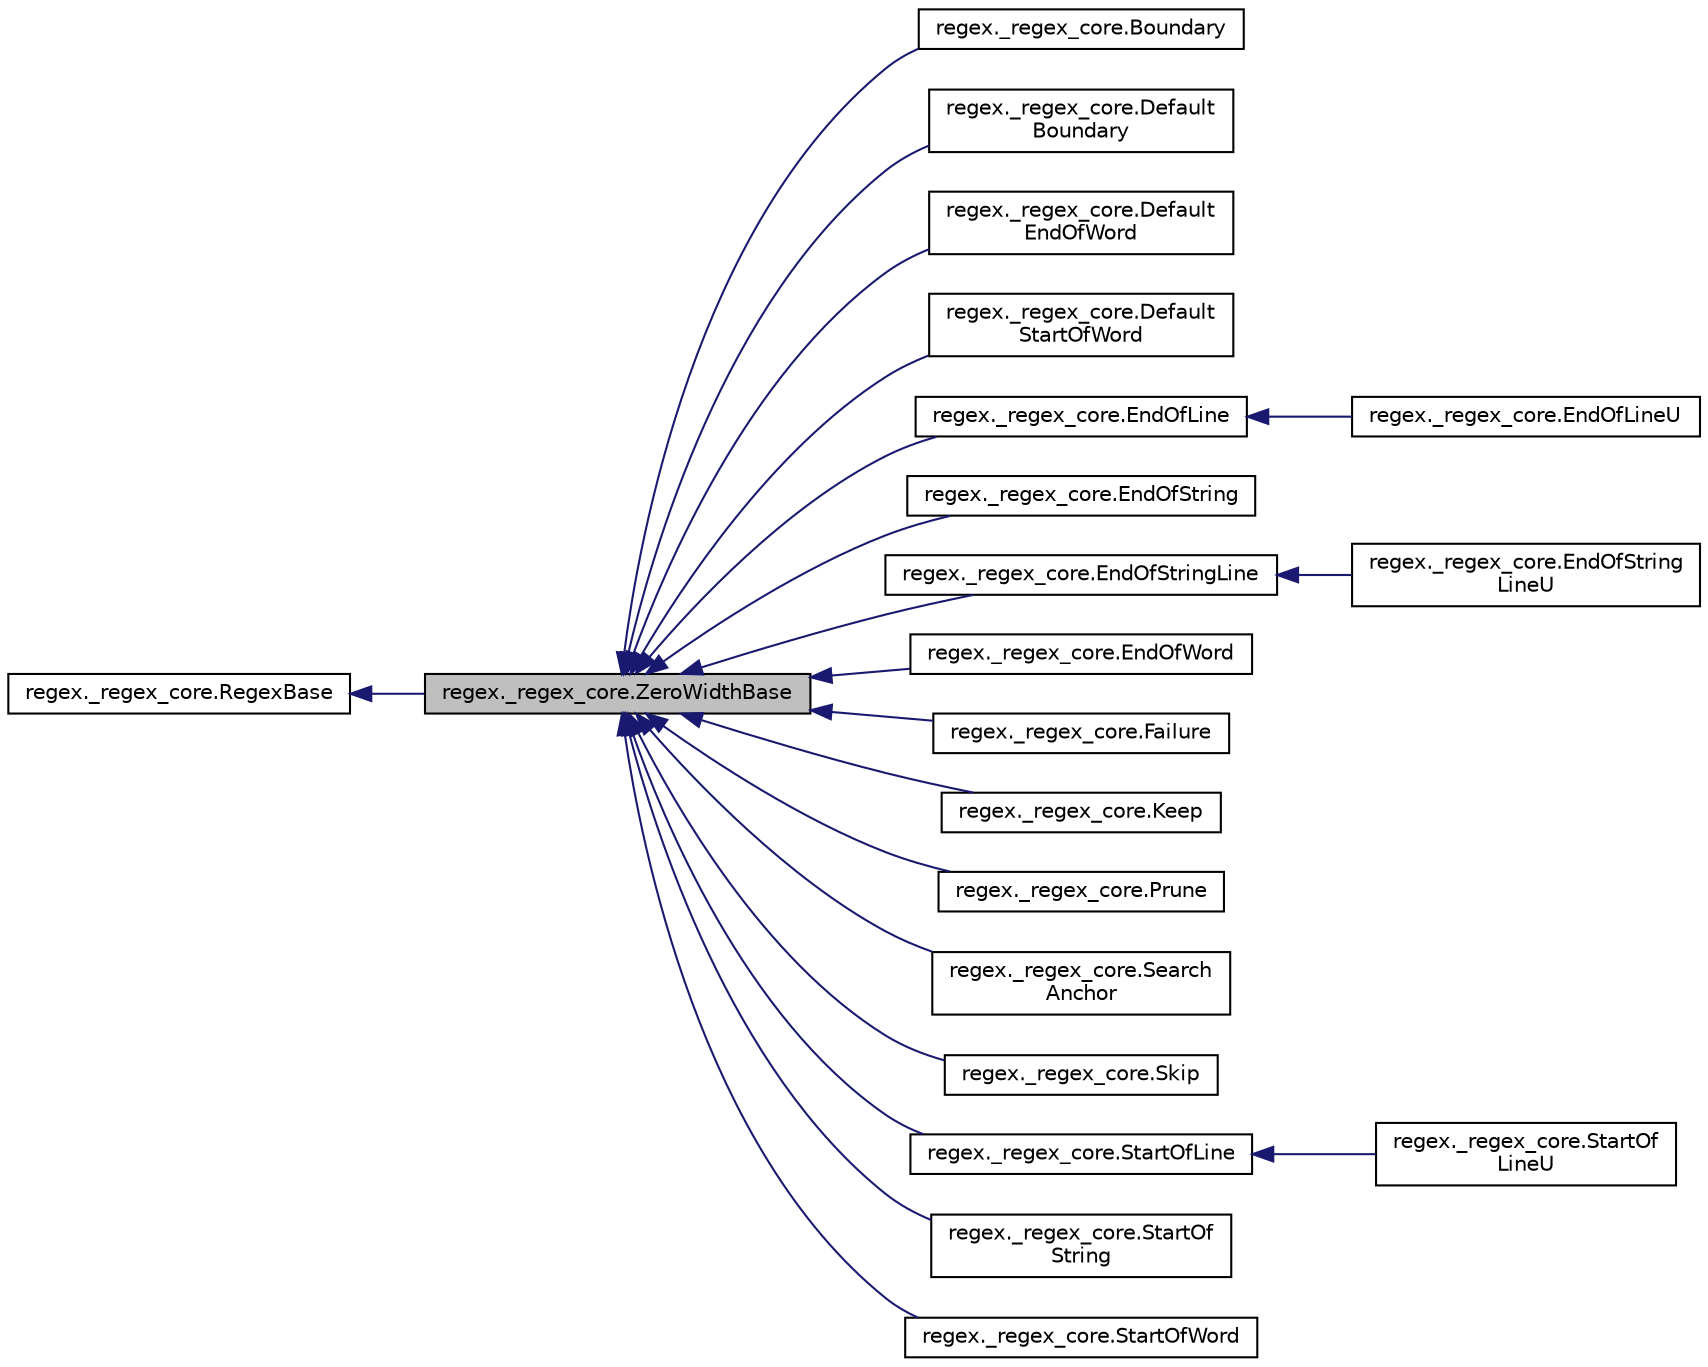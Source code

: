 digraph "regex._regex_core.ZeroWidthBase"
{
 // LATEX_PDF_SIZE
  edge [fontname="Helvetica",fontsize="10",labelfontname="Helvetica",labelfontsize="10"];
  node [fontname="Helvetica",fontsize="10",shape=record];
  rankdir="LR";
  Node1 [label="regex._regex_core.ZeroWidthBase",height=0.2,width=0.4,color="black", fillcolor="grey75", style="filled", fontcolor="black",tooltip=" "];
  Node2 -> Node1 [dir="back",color="midnightblue",fontsize="10",style="solid",fontname="Helvetica"];
  Node2 [label="regex._regex_core.RegexBase",height=0.2,width=0.4,color="black", fillcolor="white", style="filled",URL="$classregex_1_1__regex__core_1_1RegexBase.html",tooltip=" "];
  Node1 -> Node3 [dir="back",color="midnightblue",fontsize="10",style="solid",fontname="Helvetica"];
  Node3 [label="regex._regex_core.Boundary",height=0.2,width=0.4,color="black", fillcolor="white", style="filled",URL="$classregex_1_1__regex__core_1_1Boundary.html",tooltip=" "];
  Node1 -> Node4 [dir="back",color="midnightblue",fontsize="10",style="solid",fontname="Helvetica"];
  Node4 [label="regex._regex_core.Default\lBoundary",height=0.2,width=0.4,color="black", fillcolor="white", style="filled",URL="$classregex_1_1__regex__core_1_1DefaultBoundary.html",tooltip=" "];
  Node1 -> Node5 [dir="back",color="midnightblue",fontsize="10",style="solid",fontname="Helvetica"];
  Node5 [label="regex._regex_core.Default\lEndOfWord",height=0.2,width=0.4,color="black", fillcolor="white", style="filled",URL="$classregex_1_1__regex__core_1_1DefaultEndOfWord.html",tooltip=" "];
  Node1 -> Node6 [dir="back",color="midnightblue",fontsize="10",style="solid",fontname="Helvetica"];
  Node6 [label="regex._regex_core.Default\lStartOfWord",height=0.2,width=0.4,color="black", fillcolor="white", style="filled",URL="$classregex_1_1__regex__core_1_1DefaultStartOfWord.html",tooltip=" "];
  Node1 -> Node7 [dir="back",color="midnightblue",fontsize="10",style="solid",fontname="Helvetica"];
  Node7 [label="regex._regex_core.EndOfLine",height=0.2,width=0.4,color="black", fillcolor="white", style="filled",URL="$classregex_1_1__regex__core_1_1EndOfLine.html",tooltip=" "];
  Node7 -> Node8 [dir="back",color="midnightblue",fontsize="10",style="solid",fontname="Helvetica"];
  Node8 [label="regex._regex_core.EndOfLineU",height=0.2,width=0.4,color="black", fillcolor="white", style="filled",URL="$classregex_1_1__regex__core_1_1EndOfLineU.html",tooltip=" "];
  Node1 -> Node9 [dir="back",color="midnightblue",fontsize="10",style="solid",fontname="Helvetica"];
  Node9 [label="regex._regex_core.EndOfString",height=0.2,width=0.4,color="black", fillcolor="white", style="filled",URL="$classregex_1_1__regex__core_1_1EndOfString.html",tooltip=" "];
  Node1 -> Node10 [dir="back",color="midnightblue",fontsize="10",style="solid",fontname="Helvetica"];
  Node10 [label="regex._regex_core.EndOfStringLine",height=0.2,width=0.4,color="black", fillcolor="white", style="filled",URL="$classregex_1_1__regex__core_1_1EndOfStringLine.html",tooltip=" "];
  Node10 -> Node11 [dir="back",color="midnightblue",fontsize="10",style="solid",fontname="Helvetica"];
  Node11 [label="regex._regex_core.EndOfString\lLineU",height=0.2,width=0.4,color="black", fillcolor="white", style="filled",URL="$classregex_1_1__regex__core_1_1EndOfStringLineU.html",tooltip=" "];
  Node1 -> Node12 [dir="back",color="midnightblue",fontsize="10",style="solid",fontname="Helvetica"];
  Node12 [label="regex._regex_core.EndOfWord",height=0.2,width=0.4,color="black", fillcolor="white", style="filled",URL="$classregex_1_1__regex__core_1_1EndOfWord.html",tooltip=" "];
  Node1 -> Node13 [dir="back",color="midnightblue",fontsize="10",style="solid",fontname="Helvetica"];
  Node13 [label="regex._regex_core.Failure",height=0.2,width=0.4,color="black", fillcolor="white", style="filled",URL="$classregex_1_1__regex__core_1_1Failure.html",tooltip=" "];
  Node1 -> Node14 [dir="back",color="midnightblue",fontsize="10",style="solid",fontname="Helvetica"];
  Node14 [label="regex._regex_core.Keep",height=0.2,width=0.4,color="black", fillcolor="white", style="filled",URL="$classregex_1_1__regex__core_1_1Keep.html",tooltip=" "];
  Node1 -> Node15 [dir="back",color="midnightblue",fontsize="10",style="solid",fontname="Helvetica"];
  Node15 [label="regex._regex_core.Prune",height=0.2,width=0.4,color="black", fillcolor="white", style="filled",URL="$classregex_1_1__regex__core_1_1Prune.html",tooltip=" "];
  Node1 -> Node16 [dir="back",color="midnightblue",fontsize="10",style="solid",fontname="Helvetica"];
  Node16 [label="regex._regex_core.Search\lAnchor",height=0.2,width=0.4,color="black", fillcolor="white", style="filled",URL="$classregex_1_1__regex__core_1_1SearchAnchor.html",tooltip=" "];
  Node1 -> Node17 [dir="back",color="midnightblue",fontsize="10",style="solid",fontname="Helvetica"];
  Node17 [label="regex._regex_core.Skip",height=0.2,width=0.4,color="black", fillcolor="white", style="filled",URL="$classregex_1_1__regex__core_1_1Skip.html",tooltip=" "];
  Node1 -> Node18 [dir="back",color="midnightblue",fontsize="10",style="solid",fontname="Helvetica"];
  Node18 [label="regex._regex_core.StartOfLine",height=0.2,width=0.4,color="black", fillcolor="white", style="filled",URL="$classregex_1_1__regex__core_1_1StartOfLine.html",tooltip=" "];
  Node18 -> Node19 [dir="back",color="midnightblue",fontsize="10",style="solid",fontname="Helvetica"];
  Node19 [label="regex._regex_core.StartOf\lLineU",height=0.2,width=0.4,color="black", fillcolor="white", style="filled",URL="$classregex_1_1__regex__core_1_1StartOfLineU.html",tooltip=" "];
  Node1 -> Node20 [dir="back",color="midnightblue",fontsize="10",style="solid",fontname="Helvetica"];
  Node20 [label="regex._regex_core.StartOf\lString",height=0.2,width=0.4,color="black", fillcolor="white", style="filled",URL="$classregex_1_1__regex__core_1_1StartOfString.html",tooltip=" "];
  Node1 -> Node21 [dir="back",color="midnightblue",fontsize="10",style="solid",fontname="Helvetica"];
  Node21 [label="regex._regex_core.StartOfWord",height=0.2,width=0.4,color="black", fillcolor="white", style="filled",URL="$classregex_1_1__regex__core_1_1StartOfWord.html",tooltip=" "];
}
